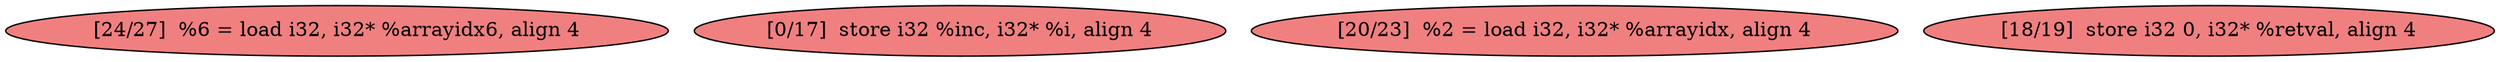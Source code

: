
digraph G {


node31 [fillcolor=lightcoral,label="[24/27]  %6 = load i32, i32* %arrayidx6, align 4",shape=ellipse,style=filled ]
node30 [fillcolor=lightcoral,label="[0/17]  store i32 %inc, i32* %i, align 4",shape=ellipse,style=filled ]
node28 [fillcolor=lightcoral,label="[20/23]  %2 = load i32, i32* %arrayidx, align 4",shape=ellipse,style=filled ]
node29 [fillcolor=lightcoral,label="[18/19]  store i32 0, i32* %retval, align 4",shape=ellipse,style=filled ]



}

